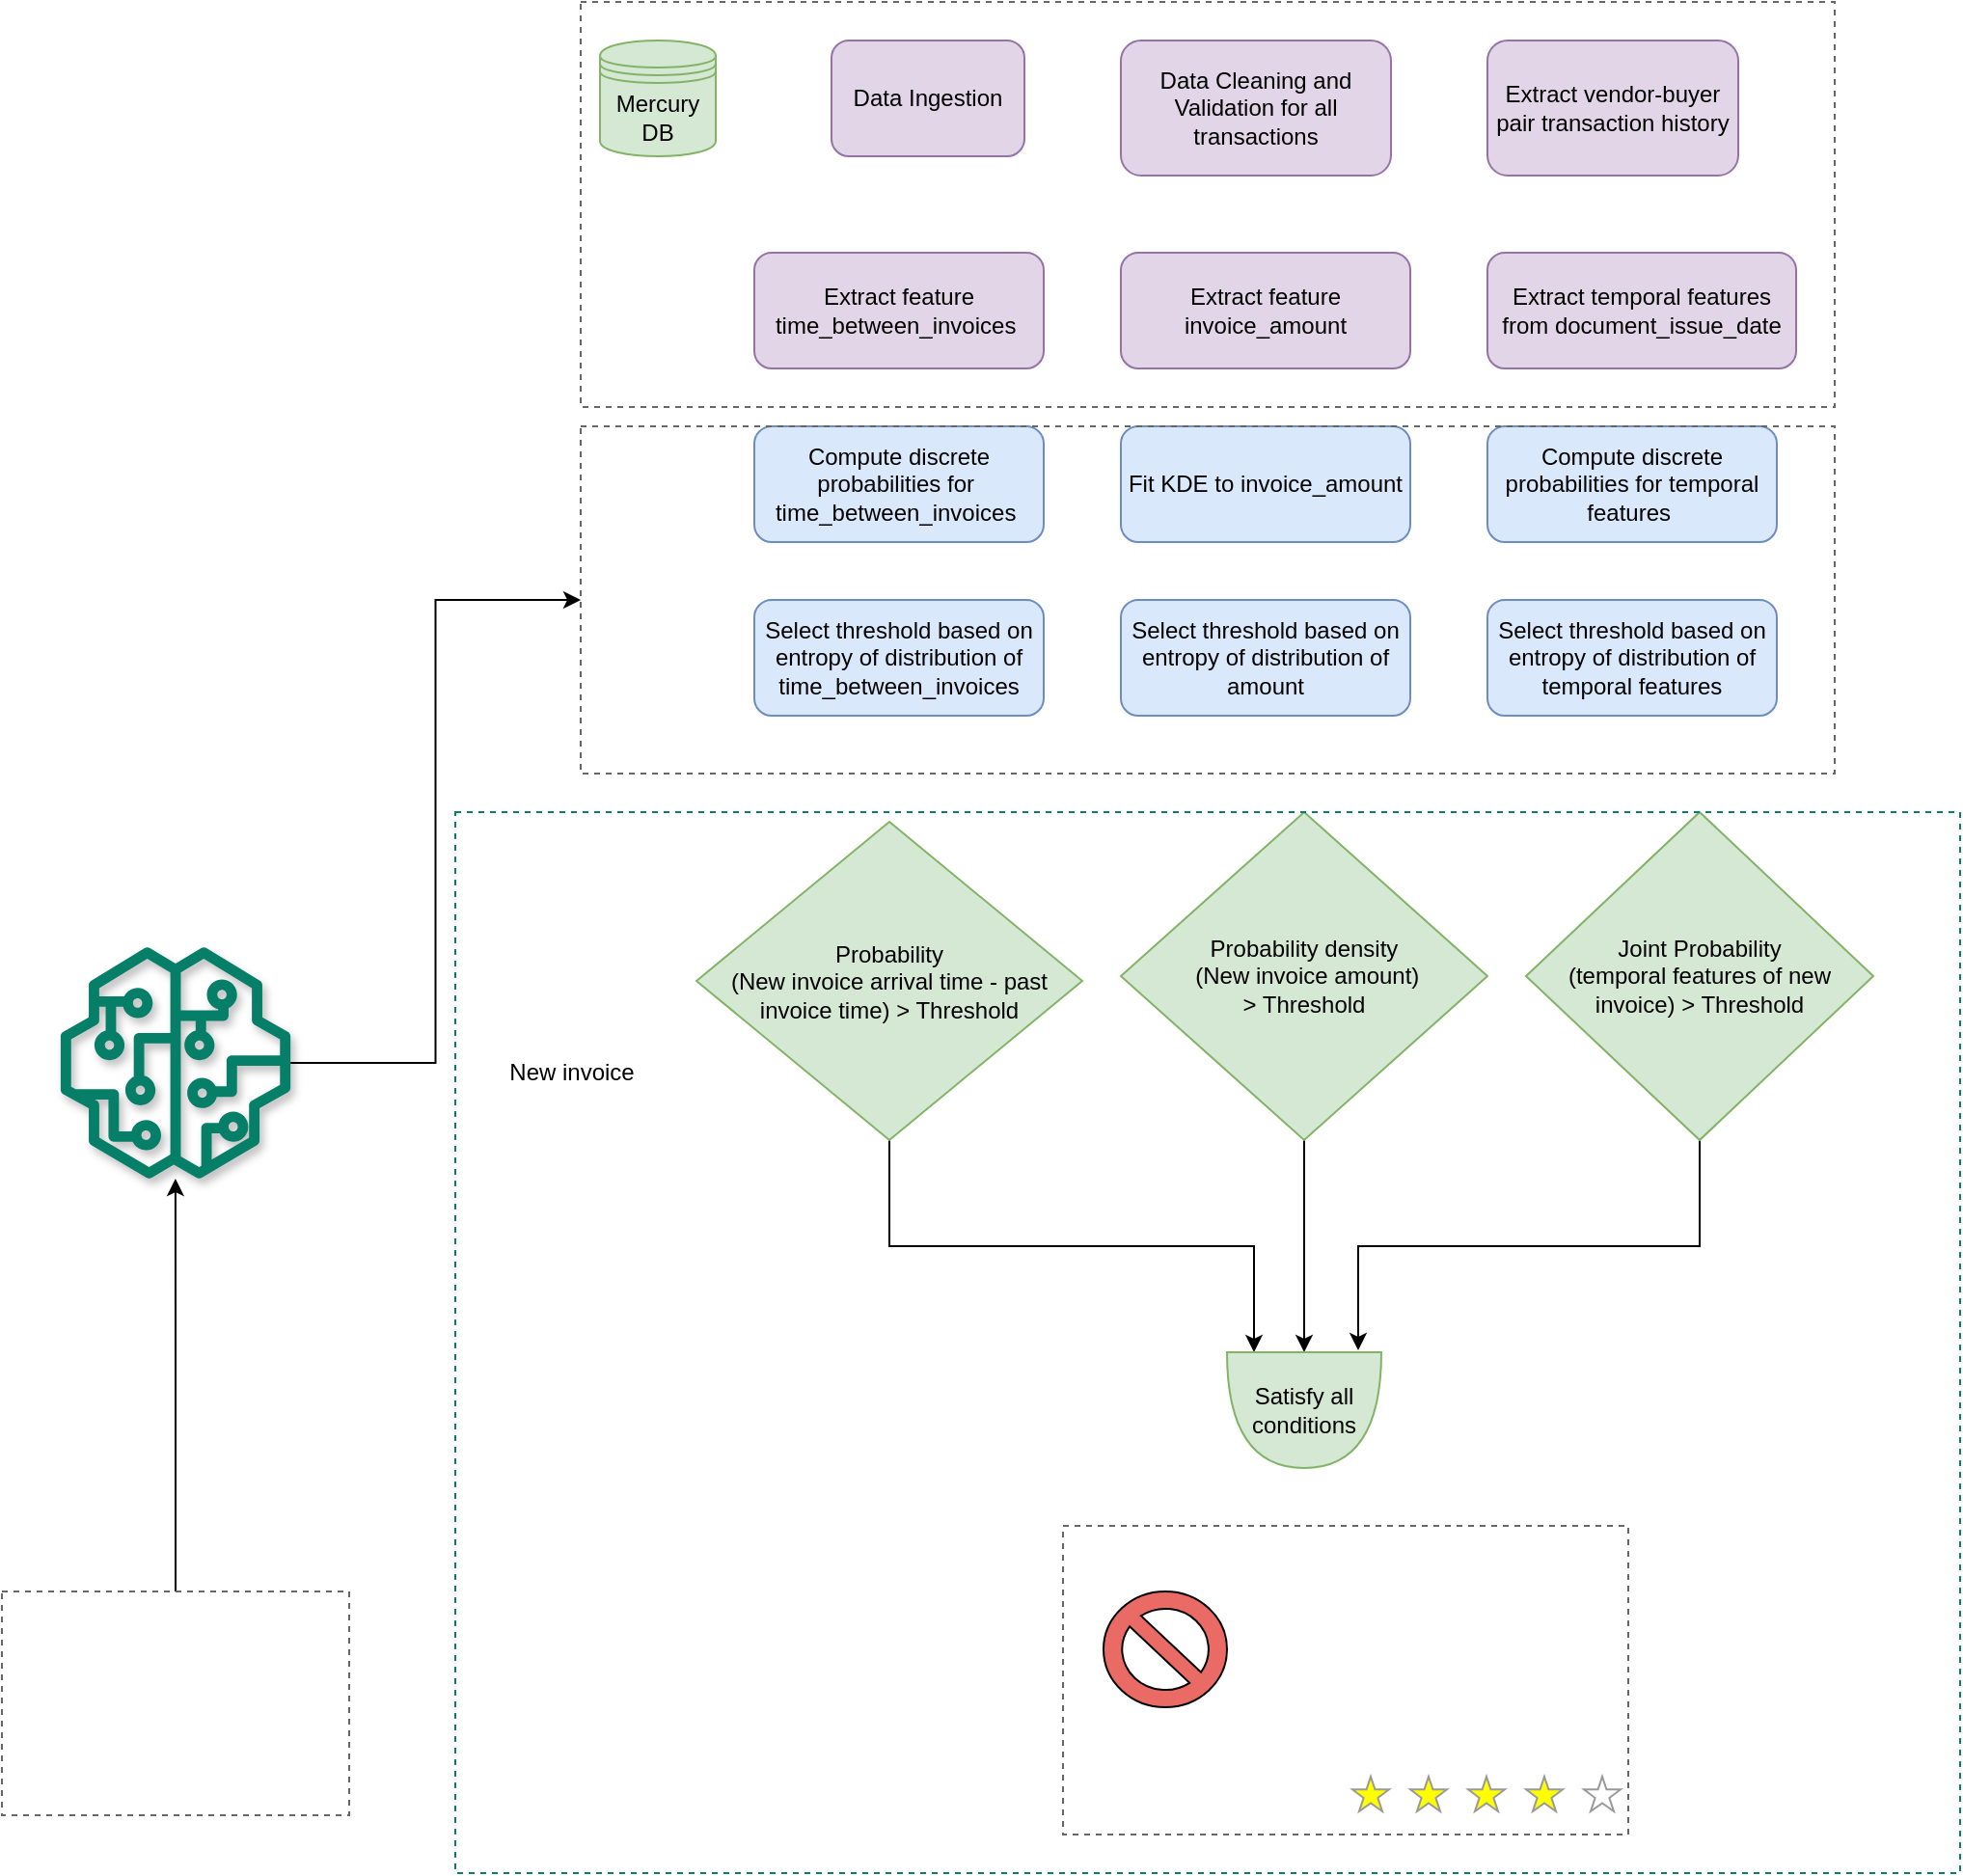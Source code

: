 <mxfile version="20.8.1" type="github">
  <diagram id="jMy0ykbAIKn8LCZmr7I-" name="Page-1">
    <mxGraphModel dx="2050" dy="723" grid="1" gridSize="10" guides="1" tooltips="1" connect="1" arrows="1" fold="1" page="1" pageScale="1" pageWidth="850" pageHeight="1100" math="0" shadow="0">
      <root>
        <mxCell id="0" />
        <mxCell id="1" parent="0" />
        <mxCell id="EQqH4Co6svBI0GmpRuIl-1" value="Data Ingestion" style="rounded=1;whiteSpace=wrap;html=1;fillColor=#e1d5e7;strokeColor=#9673a6;" vertex="1" parent="1">
          <mxGeometry x="190" y="60" width="100" height="60" as="geometry" />
        </mxCell>
        <mxCell id="EQqH4Co6svBI0GmpRuIl-3" value="Mercury DB" style="shape=datastore;whiteSpace=wrap;html=1;fillColor=#d5e8d4;strokeColor=#82b366;" vertex="1" parent="1">
          <mxGeometry x="70" y="60" width="60" height="60" as="geometry" />
        </mxCell>
        <mxCell id="EQqH4Co6svBI0GmpRuIl-4" value="Data Cleaning and Validation for all transactions" style="rounded=1;whiteSpace=wrap;html=1;fillColor=#e1d5e7;strokeColor=#9673a6;" vertex="1" parent="1">
          <mxGeometry x="340" y="60" width="140" height="70" as="geometry" />
        </mxCell>
        <mxCell id="EQqH4Co6svBI0GmpRuIl-5" value="Extract vendor-buyer pair transaction history" style="rounded=1;whiteSpace=wrap;html=1;fillColor=#e1d5e7;strokeColor=#9673a6;" vertex="1" parent="1">
          <mxGeometry x="530" y="60" width="130" height="70" as="geometry" />
        </mxCell>
        <mxCell id="EQqH4Co6svBI0GmpRuIl-6" value="Extract feature time_between_invoices&amp;nbsp;" style="rounded=1;whiteSpace=wrap;html=1;fillColor=#e1d5e7;strokeColor=#9673a6;" vertex="1" parent="1">
          <mxGeometry x="150" y="170" width="150" height="60" as="geometry" />
        </mxCell>
        <mxCell id="EQqH4Co6svBI0GmpRuIl-7" value="Extract temporal features from document_issue_date" style="rounded=1;whiteSpace=wrap;html=1;fillColor=#e1d5e7;strokeColor=#9673a6;" vertex="1" parent="1">
          <mxGeometry x="530" y="170" width="160" height="60" as="geometry" />
        </mxCell>
        <mxCell id="EQqH4Co6svBI0GmpRuIl-8" value="Fit KDE to invoice_amount" style="rounded=1;whiteSpace=wrap;html=1;fillColor=#dae8fc;strokeColor=#6c8ebf;" vertex="1" parent="1">
          <mxGeometry x="340" y="260" width="150" height="60" as="geometry" />
        </mxCell>
        <mxCell id="EQqH4Co6svBI0GmpRuIl-9" value="Extract feature invoice_amount" style="rounded=1;whiteSpace=wrap;html=1;fillColor=#e1d5e7;strokeColor=#9673a6;" vertex="1" parent="1">
          <mxGeometry x="340" y="170" width="150" height="60" as="geometry" />
        </mxCell>
        <mxCell id="EQqH4Co6svBI0GmpRuIl-10" value="Compute discrete probabilities for&amp;nbsp; time_between_invoices&amp;nbsp;" style="rounded=1;whiteSpace=wrap;html=1;fillColor=#dae8fc;strokeColor=#6c8ebf;" vertex="1" parent="1">
          <mxGeometry x="150" y="260" width="150" height="60" as="geometry" />
        </mxCell>
        <mxCell id="EQqH4Co6svBI0GmpRuIl-11" value="Compute discrete probabilities for temporal features&amp;nbsp;" style="rounded=1;whiteSpace=wrap;html=1;fillColor=#dae8fc;strokeColor=#6c8ebf;" vertex="1" parent="1">
          <mxGeometry x="530" y="260" width="150" height="60" as="geometry" />
        </mxCell>
        <mxCell id="EQqH4Co6svBI0GmpRuIl-12" value="Select threshold based on entropy of distribution of time_between_invoices" style="rounded=1;whiteSpace=wrap;html=1;fillColor=#dae8fc;strokeColor=#6c8ebf;" vertex="1" parent="1">
          <mxGeometry x="150" y="350" width="150" height="60" as="geometry" />
        </mxCell>
        <mxCell id="EQqH4Co6svBI0GmpRuIl-13" value="Select threshold based on entropy of distribution of temporal features" style="rounded=1;whiteSpace=wrap;html=1;fillColor=#dae8fc;strokeColor=#6c8ebf;" vertex="1" parent="1">
          <mxGeometry x="530" y="350" width="150" height="60" as="geometry" />
        </mxCell>
        <mxCell id="EQqH4Co6svBI0GmpRuIl-14" value="Select threshold based on entropy of distribution of amount" style="rounded=1;whiteSpace=wrap;html=1;fillColor=#dae8fc;strokeColor=#6c8ebf;" vertex="1" parent="1">
          <mxGeometry x="340" y="350" width="150" height="60" as="geometry" />
        </mxCell>
        <mxCell id="EQqH4Co6svBI0GmpRuIl-38" style="edgeStyle=orthogonalEdgeStyle;rounded=0;orthogonalLoop=1;jettySize=auto;html=1;exitX=0.5;exitY=1;exitDx=0;exitDy=0;entryX=0;entryY=0.825;entryDx=0;entryDy=0;entryPerimeter=0;" edge="1" parent="1" source="EQqH4Co6svBI0GmpRuIl-15" target="EQqH4Co6svBI0GmpRuIl-27">
          <mxGeometry relative="1" as="geometry" />
        </mxCell>
        <mxCell id="EQqH4Co6svBI0GmpRuIl-15" value="Probability&lt;br&gt;(New invoice arrival time - past invoice time) &amp;gt; Threshold" style="rhombus;whiteSpace=wrap;html=1;fillColor=#d5e8d4;strokeColor=#82b366;" vertex="1" parent="1">
          <mxGeometry x="120" y="465" width="200" height="165" as="geometry" />
        </mxCell>
        <mxCell id="EQqH4Co6svBI0GmpRuIl-39" style="edgeStyle=orthogonalEdgeStyle;rounded=0;orthogonalLoop=1;jettySize=auto;html=1;exitX=0.5;exitY=1;exitDx=0;exitDy=0;entryX=-0.017;entryY=0.15;entryDx=0;entryDy=0;entryPerimeter=0;" edge="1" parent="1" source="EQqH4Co6svBI0GmpRuIl-16" target="EQqH4Co6svBI0GmpRuIl-27">
          <mxGeometry relative="1" as="geometry" />
        </mxCell>
        <mxCell id="EQqH4Co6svBI0GmpRuIl-16" value="Joint Probability&lt;br&gt;(temporal features of new invoice) &amp;gt; Threshold" style="rhombus;whiteSpace=wrap;html=1;fillColor=#d5e8d4;strokeColor=#82b366;" vertex="1" parent="1">
          <mxGeometry x="550" y="460" width="180" height="170" as="geometry" />
        </mxCell>
        <mxCell id="EQqH4Co6svBI0GmpRuIl-37" style="edgeStyle=orthogonalEdgeStyle;rounded=0;orthogonalLoop=1;jettySize=auto;html=1;exitX=0.5;exitY=1;exitDx=0;exitDy=0;entryX=0;entryY=0.5;entryDx=0;entryDy=0;entryPerimeter=0;" edge="1" parent="1" source="EQqH4Co6svBI0GmpRuIl-19" target="EQqH4Co6svBI0GmpRuIl-27">
          <mxGeometry relative="1" as="geometry" />
        </mxCell>
        <mxCell id="EQqH4Co6svBI0GmpRuIl-19" value="Probability density&lt;br&gt;&amp;nbsp;(New invoice amount) &lt;br&gt;&amp;gt; Threshold" style="rhombus;whiteSpace=wrap;html=1;fillColor=#d5e8d4;strokeColor=#82b366;" vertex="1" parent="1">
          <mxGeometry x="340" y="460" width="190" height="170" as="geometry" />
        </mxCell>
        <mxCell id="EQqH4Co6svBI0GmpRuIl-22" value="New invoice" style="text;html=1;align=center;verticalAlign=middle;resizable=0;points=[];autosize=1;strokeColor=none;fillColor=none;" vertex="1" parent="1">
          <mxGeometry x="10" y="580" width="90" height="30" as="geometry" />
        </mxCell>
        <mxCell id="EQqH4Co6svBI0GmpRuIl-24" style="edgeStyle=orthogonalEdgeStyle;rounded=0;orthogonalLoop=1;jettySize=auto;html=1;exitX=0.5;exitY=1;exitDx=0;exitDy=0;" edge="1" parent="1" source="EQqH4Co6svBI0GmpRuIl-19" target="EQqH4Co6svBI0GmpRuIl-19">
          <mxGeometry relative="1" as="geometry" />
        </mxCell>
        <mxCell id="EQqH4Co6svBI0GmpRuIl-27" value="Satisfy all conditions" style="shape=or;whiteSpace=wrap;html=1;direction=south;fillColor=#d5e8d4;strokeColor=#82b366;" vertex="1" parent="1">
          <mxGeometry x="395" y="740" width="80" height="60" as="geometry" />
        </mxCell>
        <mxCell id="EQqH4Co6svBI0GmpRuIl-35" value="" style="shape=image;html=1;verticalAlign=top;verticalLabelPosition=bottom;labelBackgroundColor=#ffffff;imageAspect=0;aspect=fixed;image=https://cdn4.iconfinder.com/data/icons/web-ui-color/128/Checkmark-128.png" vertex="1" parent="1">
          <mxGeometry x="482" y="860" width="68" height="68" as="geometry" />
        </mxCell>
        <mxCell id="EQqH4Co6svBI0GmpRuIl-40" value="" style="verticalLabelPosition=bottom;verticalAlign=top;html=1;shape=mxgraph.basic.no_symbol;fillColor=#EA6B66;" vertex="1" parent="1">
          <mxGeometry x="331" y="864" width="64" height="60" as="geometry" />
        </mxCell>
        <mxCell id="EQqH4Co6svBI0GmpRuIl-42" value="" style="verticalLabelPosition=bottom;shadow=0;dashed=0;align=center;html=1;verticalAlign=top;strokeWidth=1;shape=mxgraph.mockup.misc.rating;strokeColor=#999999;fillColor=#ffff00;emptyFillColor=#ffffff;grade=4;ratingScale=5;ratingStyle=star;" vertex="1" parent="1">
          <mxGeometry x="460" y="960" width="170" height="20" as="geometry" />
        </mxCell>
        <mxCell id="EQqH4Co6svBI0GmpRuIl-45" value="" style="rounded=0;whiteSpace=wrap;html=1;dashed=1;labelBackgroundColor=none;strokeWidth=1;fillColor=none;strokeColor=#666666;" vertex="1" parent="1">
          <mxGeometry x="60" y="40" width="650" height="210" as="geometry" />
        </mxCell>
        <mxCell id="EQqH4Co6svBI0GmpRuIl-46" value="" style="rounded=0;whiteSpace=wrap;html=1;dashed=1;labelBackgroundColor=none;strokeWidth=1;fillColor=none;strokeColor=#067F68;" vertex="1" parent="1">
          <mxGeometry x="-5" y="460" width="780" height="550" as="geometry" />
        </mxCell>
        <mxCell id="EQqH4Co6svBI0GmpRuIl-48" value="" style="rounded=0;whiteSpace=wrap;html=1;dashed=1;labelBackgroundColor=none;strokeWidth=1;fillColor=none;strokeColor=#666666;" vertex="1" parent="1">
          <mxGeometry x="60" y="260" width="650" height="180" as="geometry" />
        </mxCell>
        <mxCell id="EQqH4Co6svBI0GmpRuIl-50" value="" style="rounded=0;whiteSpace=wrap;html=1;dashed=1;labelBackgroundColor=none;strokeWidth=1;fillColor=none;strokeColor=#666666;" vertex="1" parent="1">
          <mxGeometry x="310" y="830" width="293" height="160" as="geometry" />
        </mxCell>
        <mxCell id="EQqH4Co6svBI0GmpRuIl-52" value="" style="shape=image;html=1;verticalAlign=top;verticalLabelPosition=bottom;labelBackgroundColor=#ffffff;imageAspect=0;aspect=fixed;image=https://cdn4.iconfinder.com/data/icons/evil-icons-user-interface/64/like-128.png;dashed=1;strokeWidth=1;fillColor=none;direction=west;" vertex="1" parent="1">
          <mxGeometry x="-142" y="890" width="70" height="70" as="geometry" />
        </mxCell>
        <mxCell id="EQqH4Co6svBI0GmpRuIl-53" value="" style="shape=image;html=1;verticalAlign=top;verticalLabelPosition=bottom;labelBackgroundColor=#ffffff;imageAspect=0;aspect=fixed;image=https://cdn4.iconfinder.com/data/icons/evil-icons-user-interface/64/like-128.png;dashed=1;strokeWidth=1;fillColor=none;" vertex="1" parent="1">
          <mxGeometry x="-220" y="880" width="68" height="68" as="geometry" />
        </mxCell>
        <mxCell id="EQqH4Co6svBI0GmpRuIl-64" style="edgeStyle=orthogonalEdgeStyle;rounded=0;orthogonalLoop=1;jettySize=auto;html=1;exitX=0.5;exitY=0;exitDx=0;exitDy=0;fontColor=#A680B8;" edge="1" parent="1" source="EQqH4Co6svBI0GmpRuIl-54" target="EQqH4Co6svBI0GmpRuIl-57">
          <mxGeometry relative="1" as="geometry" />
        </mxCell>
        <mxCell id="EQqH4Co6svBI0GmpRuIl-54" value="" style="rounded=0;whiteSpace=wrap;html=1;dashed=1;labelBackgroundColor=none;strokeWidth=1;fillColor=none;strokeColor=#666666;" vertex="1" parent="1">
          <mxGeometry x="-240" y="864" width="180" height="116" as="geometry" />
        </mxCell>
        <mxCell id="EQqH4Co6svBI0GmpRuIl-66" style="edgeStyle=orthogonalEdgeStyle;rounded=0;orthogonalLoop=1;jettySize=auto;html=1;entryX=0;entryY=0.5;entryDx=0;entryDy=0;fontColor=#A680B8;" edge="1" parent="1" source="EQqH4Co6svBI0GmpRuIl-57" target="EQqH4Co6svBI0GmpRuIl-48">
          <mxGeometry relative="1" as="geometry" />
        </mxCell>
        <mxCell id="EQqH4Co6svBI0GmpRuIl-57" value="" style="sketch=0;outlineConnect=0;fontColor=#232F3E;gradientColor=none;fillColor=#067F68;strokeColor=none;dashed=0;verticalLabelPosition=bottom;verticalAlign=top;align=center;html=1;fontSize=12;fontStyle=0;aspect=fixed;pointerEvents=1;shape=mxgraph.aws4.sagemaker_model;rounded=0;shadow=1;glass=1;labelBackgroundColor=none;strokeWidth=1;" vertex="1" parent="1">
          <mxGeometry x="-210" y="530" width="120" height="120" as="geometry" />
        </mxCell>
        <mxCell id="EQqH4Co6svBI0GmpRuIl-61" value="" style="shape=image;html=1;verticalAlign=top;verticalLabelPosition=bottom;labelBackgroundColor=#ffffff;imageAspect=0;aspect=fixed;image=https://cdn2.iconfinder.com/data/icons/business-and-economy/256/business_economic_finance_interprise_company_invoice-128.png;rounded=0;shadow=1;glass=1;dashed=1;sketch=1;strokeColor=#666666;strokeWidth=1;fontColor=#A680B8;fillColor=#000000;" vertex="1" parent="1">
          <mxGeometry x="22" y="502" width="78" height="78" as="geometry" />
        </mxCell>
      </root>
    </mxGraphModel>
  </diagram>
</mxfile>
